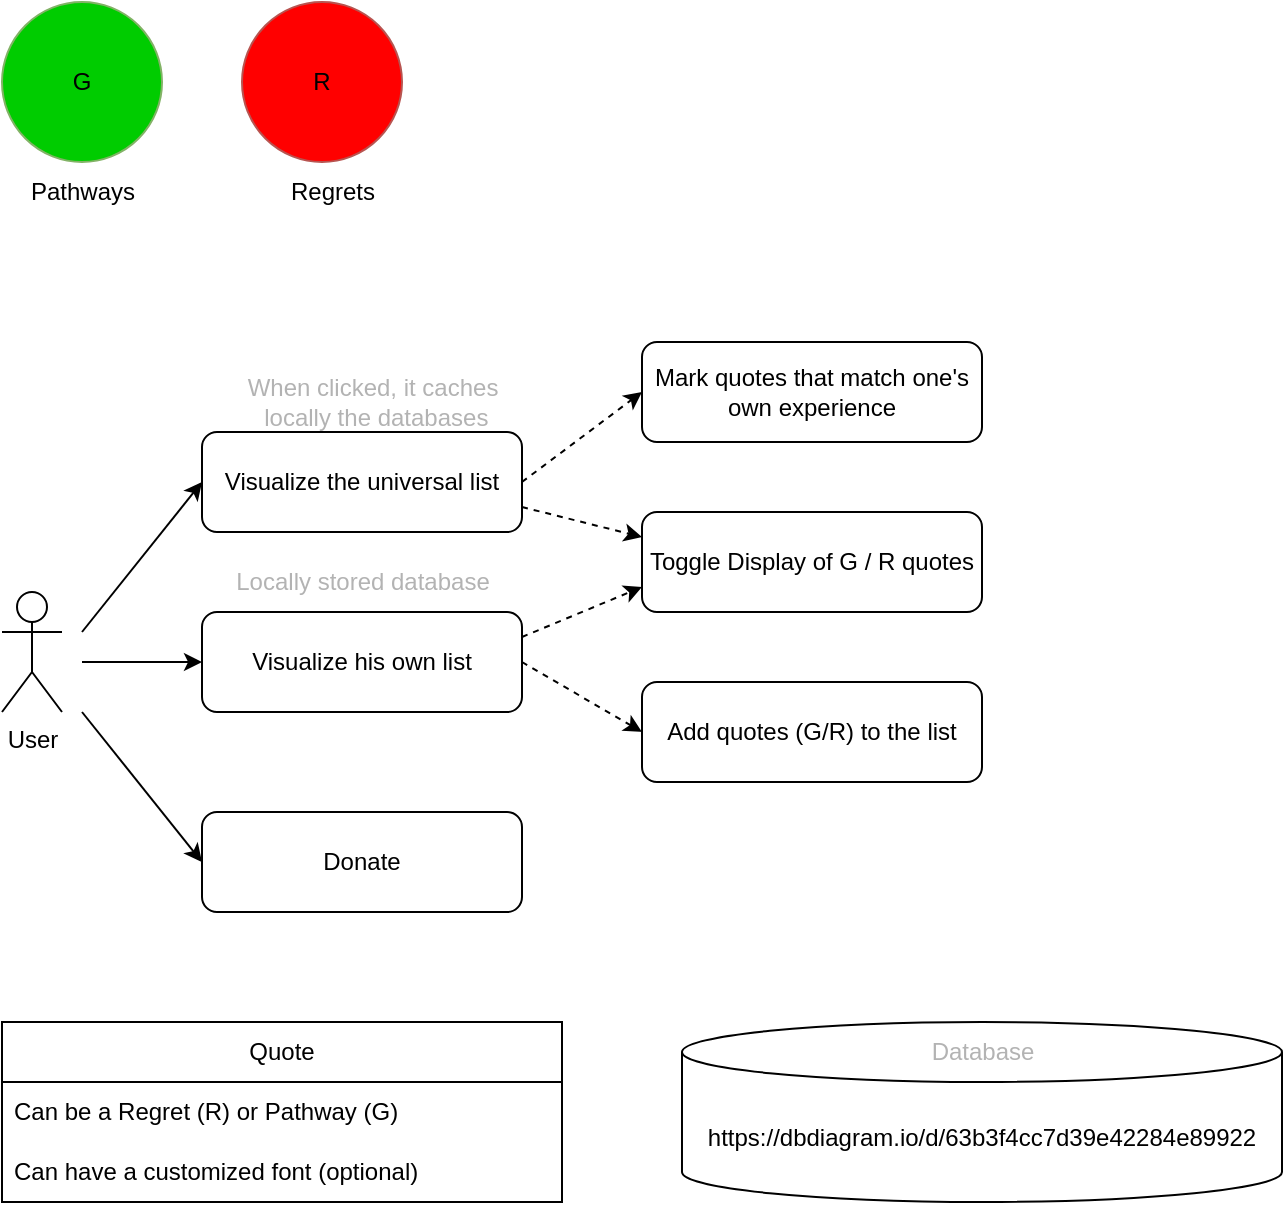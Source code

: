 <mxfile version="20.8.20" type="device"><diagram id="kgpKYQtTHZ0yAKxKKP6v" name="Page-1"><mxGraphModel dx="1434" dy="884" grid="0" gridSize="10" guides="1" tooltips="1" connect="1" arrows="1" fold="1" page="1" pageScale="1" pageWidth="850" pageHeight="1100" math="0" shadow="0"><root><mxCell id="0"/><mxCell id="1" parent="0"/><mxCell id="PvAAyF8MSgyJc7YRibaf-2" value="User&lt;br&gt;" style="shape=umlActor;verticalLabelPosition=bottom;verticalAlign=top;html=1;outlineConnect=0;" parent="1" vertex="1"><mxGeometry x="40" y="335" width="30" height="60" as="geometry"/></mxCell><mxCell id="PvAAyF8MSgyJc7YRibaf-3" value="Visualize the universal list" style="rounded=1;whiteSpace=wrap;html=1;" parent="1" vertex="1"><mxGeometry x="140" y="255" width="160" height="50" as="geometry"/></mxCell><mxCell id="PvAAyF8MSgyJc7YRibaf-4" value="Visualize his own list" style="rounded=1;whiteSpace=wrap;html=1;" parent="1" vertex="1"><mxGeometry x="140" y="345" width="160" height="50" as="geometry"/></mxCell><mxCell id="PvAAyF8MSgyJc7YRibaf-5" value="Donate" style="rounded=1;whiteSpace=wrap;html=1;" parent="1" vertex="1"><mxGeometry x="140" y="445" width="160" height="50" as="geometry"/></mxCell><mxCell id="PvAAyF8MSgyJc7YRibaf-6" value="" style="endArrow=classic;html=1;rounded=0;entryX=0;entryY=0.5;entryDx=0;entryDy=0;" parent="1" target="PvAAyF8MSgyJc7YRibaf-4" edge="1"><mxGeometry width="50" height="50" relative="1" as="geometry"><mxPoint x="80" y="370" as="sourcePoint"/><mxPoint x="270" y="355" as="targetPoint"/></mxGeometry></mxCell><mxCell id="PvAAyF8MSgyJc7YRibaf-7" value="" style="endArrow=classic;html=1;rounded=0;entryX=0;entryY=0.5;entryDx=0;entryDy=0;" parent="1" target="PvAAyF8MSgyJc7YRibaf-3" edge="1"><mxGeometry width="50" height="50" relative="1" as="geometry"><mxPoint x="80" y="355" as="sourcePoint"/><mxPoint x="140" y="355" as="targetPoint"/></mxGeometry></mxCell><mxCell id="PvAAyF8MSgyJc7YRibaf-8" value="" style="endArrow=classic;html=1;rounded=0;entryX=0;entryY=0.5;entryDx=0;entryDy=0;" parent="1" target="PvAAyF8MSgyJc7YRibaf-5" edge="1"><mxGeometry width="50" height="50" relative="1" as="geometry"><mxPoint x="80" y="395" as="sourcePoint"/><mxPoint x="140" y="390" as="targetPoint"/></mxGeometry></mxCell><mxCell id="PvAAyF8MSgyJc7YRibaf-11" value="G" style="ellipse;whiteSpace=wrap;html=1;aspect=fixed;fillColor=#00CC00;strokeColor=#82B366;" parent="1" vertex="1"><mxGeometry x="40" y="40" width="80" height="80" as="geometry"/></mxCell><mxCell id="PvAAyF8MSgyJc7YRibaf-12" value="R" style="ellipse;whiteSpace=wrap;html=1;aspect=fixed;strokeColor=#b85450;fillColor=#FF0000;" parent="1" vertex="1"><mxGeometry x="160" y="40" width="80" height="80" as="geometry"/></mxCell><mxCell id="PvAAyF8MSgyJc7YRibaf-13" value="Regrets" style="text;html=1;align=center;verticalAlign=middle;resizable=0;points=[];autosize=1;strokeColor=none;fillColor=none;" parent="1" vertex="1"><mxGeometry x="170" y="120" width="70" height="30" as="geometry"/></mxCell><mxCell id="PvAAyF8MSgyJc7YRibaf-14" value="Pathways" style="text;html=1;align=center;verticalAlign=middle;resizable=0;points=[];autosize=1;strokeColor=none;fillColor=none;" parent="1" vertex="1"><mxGeometry x="40" y="120" width="80" height="30" as="geometry"/></mxCell><mxCell id="PvAAyF8MSgyJc7YRibaf-15" value="Quote" style="swimlane;fontStyle=0;childLayout=stackLayout;horizontal=1;startSize=30;horizontalStack=0;resizeParent=1;resizeParentMax=0;resizeLast=0;collapsible=1;marginBottom=0;whiteSpace=wrap;html=1;" parent="1" vertex="1"><mxGeometry x="40" y="550" width="280" height="90" as="geometry"/></mxCell><mxCell id="PvAAyF8MSgyJc7YRibaf-16" value="Can be a Regret (R) or Pathway (G)" style="text;strokeColor=none;fillColor=none;align=left;verticalAlign=middle;spacingLeft=4;spacingRight=4;overflow=hidden;points=[[0,0.5],[1,0.5]];portConstraint=eastwest;rotatable=0;whiteSpace=wrap;html=1;" parent="PvAAyF8MSgyJc7YRibaf-15" vertex="1"><mxGeometry y="30" width="280" height="30" as="geometry"/></mxCell><mxCell id="PvAAyF8MSgyJc7YRibaf-17" value="Can have a customized font (optional)" style="text;strokeColor=none;fillColor=none;align=left;verticalAlign=middle;spacingLeft=4;spacingRight=4;overflow=hidden;points=[[0,0.5],[1,0.5]];portConstraint=eastwest;rotatable=0;whiteSpace=wrap;html=1;" parent="PvAAyF8MSgyJc7YRibaf-15" vertex="1"><mxGeometry y="60" width="280" height="30" as="geometry"/></mxCell><mxCell id="PvAAyF8MSgyJc7YRibaf-19" value="" style="endArrow=classic;html=1;rounded=0;dashed=1;exitX=1;exitY=0.5;exitDx=0;exitDy=0;entryX=0;entryY=0.5;entryDx=0;entryDy=0;" parent="1" source="PvAAyF8MSgyJc7YRibaf-3" target="PvAAyF8MSgyJc7YRibaf-21" edge="1"><mxGeometry width="50" height="50" relative="1" as="geometry"><mxPoint x="190" y="400" as="sourcePoint"/><mxPoint x="360" y="280" as="targetPoint"/></mxGeometry></mxCell><mxCell id="PvAAyF8MSgyJc7YRibaf-21" value="&lt;span style=&quot;text-align: left;&quot;&gt;Mark quotes that match one's own experience&lt;/span&gt;" style="rounded=1;whiteSpace=wrap;html=1;" parent="1" vertex="1"><mxGeometry x="360" y="210" width="170" height="50" as="geometry"/></mxCell><mxCell id="PvAAyF8MSgyJc7YRibaf-22" value="" style="endArrow=classic;html=1;rounded=0;dashed=1;exitX=1;exitY=0.5;exitDx=0;exitDy=0;entryX=0;entryY=0.5;entryDx=0;entryDy=0;" parent="1" target="PvAAyF8MSgyJc7YRibaf-23" edge="1"><mxGeometry width="50" height="50" relative="1" as="geometry"><mxPoint x="300" y="370" as="sourcePoint"/><mxPoint x="360" y="370" as="targetPoint"/></mxGeometry></mxCell><mxCell id="PvAAyF8MSgyJc7YRibaf-23" value="&lt;div style=&quot;text-align: left;&quot;&gt;&lt;span style=&quot;background-color: initial;&quot;&gt;Add quotes (G/R) to the list&lt;/span&gt;&lt;/div&gt;" style="rounded=1;whiteSpace=wrap;html=1;" parent="1" vertex="1"><mxGeometry x="360" y="380" width="170" height="50" as="geometry"/></mxCell><mxCell id="PvAAyF8MSgyJc7YRibaf-24" value="" style="endArrow=classic;html=1;rounded=0;dashed=1;exitX=1;exitY=0.75;exitDx=0;exitDy=0;entryX=0;entryY=0.25;entryDx=0;entryDy=0;" parent="1" source="PvAAyF8MSgyJc7YRibaf-3" target="PvAAyF8MSgyJc7YRibaf-25" edge="1"><mxGeometry width="50" height="50" relative="1" as="geometry"><mxPoint x="300" y="290" as="sourcePoint"/><mxPoint x="360" y="290" as="targetPoint"/></mxGeometry></mxCell><mxCell id="PvAAyF8MSgyJc7YRibaf-25" value="&lt;div style=&quot;text-align: left;&quot;&gt;&lt;span style=&quot;background-color: initial;&quot;&gt;Toggle Display of G / R quotes&lt;/span&gt;&lt;/div&gt;" style="rounded=1;whiteSpace=wrap;html=1;" parent="1" vertex="1"><mxGeometry x="360" y="295" width="170" height="50" as="geometry"/></mxCell><mxCell id="PvAAyF8MSgyJc7YRibaf-26" value="" style="endArrow=classic;html=1;rounded=0;dashed=1;entryX=0;entryY=0.75;entryDx=0;entryDy=0;exitX=1;exitY=0.25;exitDx=0;exitDy=0;" parent="1" source="PvAAyF8MSgyJc7YRibaf-4" target="PvAAyF8MSgyJc7YRibaf-25" edge="1"><mxGeometry width="50" height="50" relative="1" as="geometry"><mxPoint x="300" y="370" as="sourcePoint"/><mxPoint x="370" y="335" as="targetPoint"/></mxGeometry></mxCell><mxCell id="PvAAyF8MSgyJc7YRibaf-28" value="When clicked, it caches&lt;br&gt;&amp;nbsp;locally the databases" style="text;html=1;align=center;verticalAlign=middle;resizable=0;points=[];autosize=1;strokeColor=none;fillColor=none;fontColor=#B3B3B3;" parent="1" vertex="1"><mxGeometry x="150" y="220" width="150" height="40" as="geometry"/></mxCell><mxCell id="PvAAyF8MSgyJc7YRibaf-30" value="Locally stored database" style="text;html=1;align=center;verticalAlign=middle;resizable=0;points=[];autosize=1;strokeColor=none;fillColor=none;fontColor=#B3B3B3;" parent="1" vertex="1"><mxGeometry x="145" y="315" width="150" height="30" as="geometry"/></mxCell><mxCell id="PvAAyF8MSgyJc7YRibaf-31" value="https://dbdiagram.io/d/63b3f4cc7d39e42284e89922" style="shape=cylinder3;whiteSpace=wrap;html=1;boundedLbl=1;backgroundOutline=1;size=15;fillColor=#FFFFFF;" parent="1" vertex="1"><mxGeometry x="380" y="550" width="300" height="90" as="geometry"/></mxCell><mxCell id="PvAAyF8MSgyJc7YRibaf-32" value="Database" style="text;html=1;align=center;verticalAlign=middle;resizable=0;points=[];autosize=1;strokeColor=none;fillColor=none;fontColor=#B3B3B3;" parent="1" vertex="1"><mxGeometry x="495" y="550" width="70" height="30" as="geometry"/></mxCell></root></mxGraphModel></diagram></mxfile>